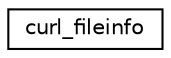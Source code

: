 digraph "Graphical Class Hierarchy"
{
 // LATEX_PDF_SIZE
  edge [fontname="Helvetica",fontsize="10",labelfontname="Helvetica",labelfontsize="10"];
  node [fontname="Helvetica",fontsize="10",shape=record];
  rankdir="LR";
  Node0 [label="curl_fileinfo",height=0.2,width=0.4,color="black", fillcolor="white", style="filled",URL="$structcurl__fileinfo.html",tooltip=" "];
}
